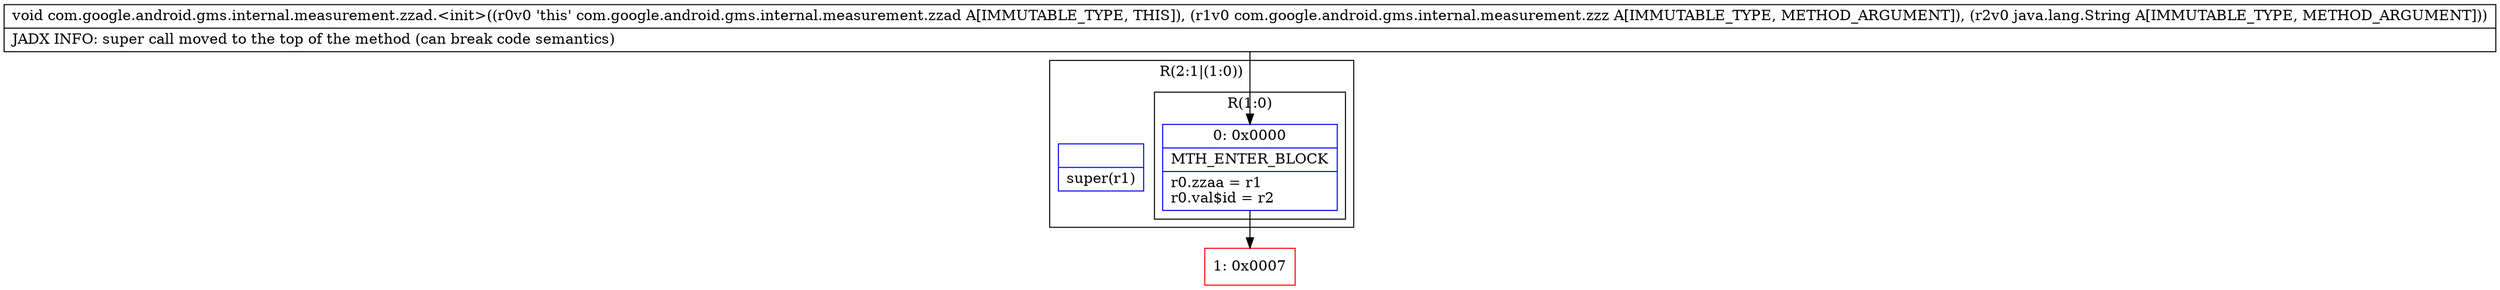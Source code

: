 digraph "CFG forcom.google.android.gms.internal.measurement.zzad.\<init\>(Lcom\/google\/android\/gms\/internal\/measurement\/zzz;Ljava\/lang\/String;)V" {
subgraph cluster_Region_328786162 {
label = "R(2:1|(1:0))";
node [shape=record,color=blue];
Node_InsnContainer_1488656214 [shape=record,label="{|super(r1)\l}"];
subgraph cluster_Region_1259787197 {
label = "R(1:0)";
node [shape=record,color=blue];
Node_0 [shape=record,label="{0\:\ 0x0000|MTH_ENTER_BLOCK\l|r0.zzaa = r1\lr0.val$id = r2\l}"];
}
}
Node_1 [shape=record,color=red,label="{1\:\ 0x0007}"];
MethodNode[shape=record,label="{void com.google.android.gms.internal.measurement.zzad.\<init\>((r0v0 'this' com.google.android.gms.internal.measurement.zzad A[IMMUTABLE_TYPE, THIS]), (r1v0 com.google.android.gms.internal.measurement.zzz A[IMMUTABLE_TYPE, METHOD_ARGUMENT]), (r2v0 java.lang.String A[IMMUTABLE_TYPE, METHOD_ARGUMENT]))  | JADX INFO: super call moved to the top of the method (can break code semantics)\l}"];
MethodNode -> Node_0;
Node_0 -> Node_1;
}

